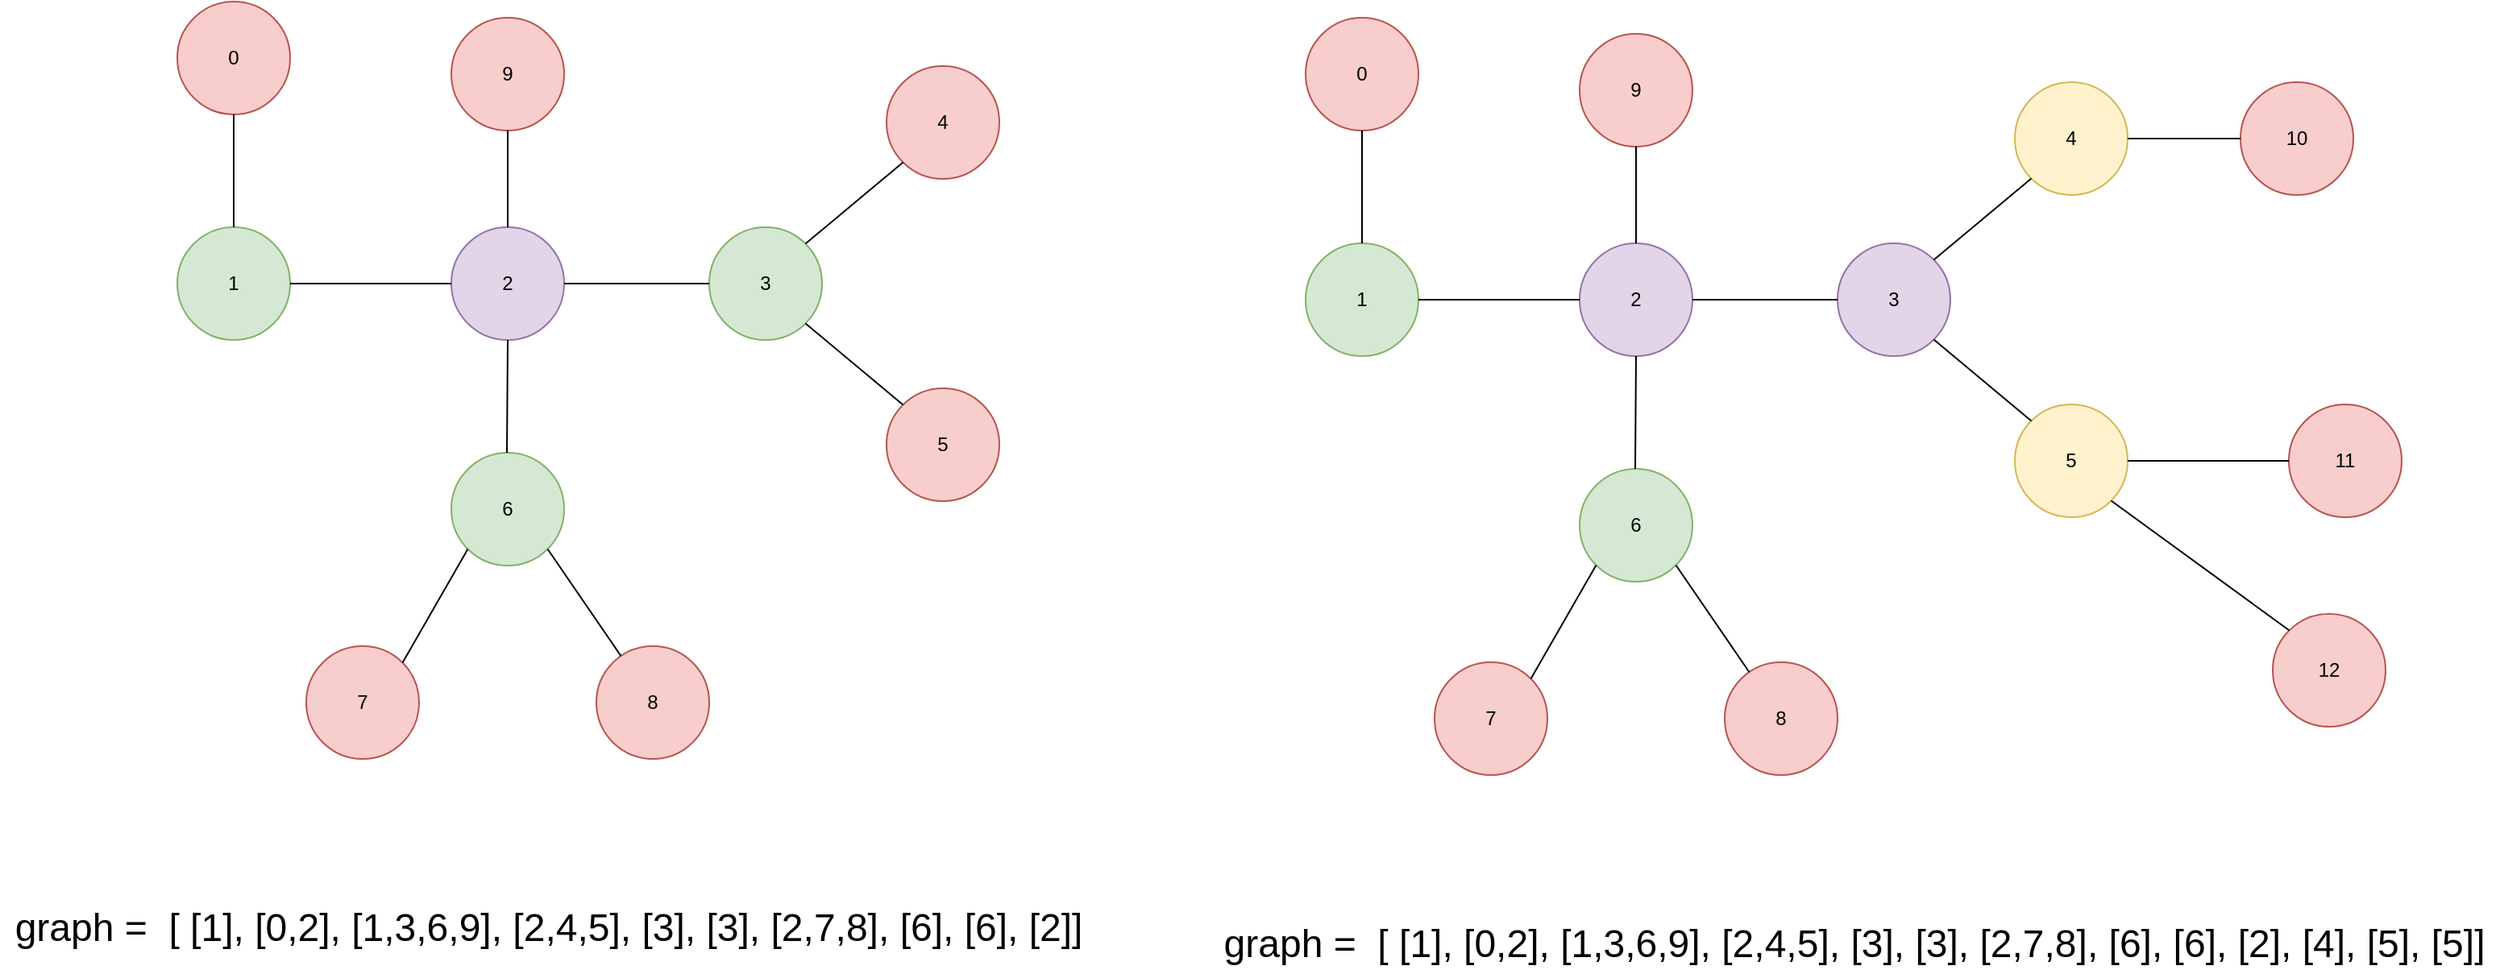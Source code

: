 <mxfile version="16.5.3" type="device"><diagram id="BgnEaZdtN3uRZCDCKjVd" name="Page-1"><mxGraphModel dx="1772" dy="1032" grid="1" gridSize="10" guides="1" tooltips="1" connect="1" arrows="1" fold="1" page="1" pageScale="1" pageWidth="1654" pageHeight="1169" math="0" shadow="0"><root><mxCell id="0"/><mxCell id="1" parent="0"/><mxCell id="mJVJDh9B6VpspwwTZyQh-1" value="0" style="ellipse;whiteSpace=wrap;html=1;fillColor=#f8cecc;strokeColor=#b85450;" vertex="1" parent="1"><mxGeometry x="160" y="120" width="70" height="70" as="geometry"/></mxCell><mxCell id="mJVJDh9B6VpspwwTZyQh-2" value="9" style="ellipse;whiteSpace=wrap;html=1;fillColor=#f8cecc;strokeColor=#b85450;" vertex="1" parent="1"><mxGeometry x="330" y="130" width="70" height="70" as="geometry"/></mxCell><mxCell id="mJVJDh9B6VpspwwTZyQh-3" value="1" style="ellipse;whiteSpace=wrap;html=1;fillColor=#d5e8d4;strokeColor=#82b366;" vertex="1" parent="1"><mxGeometry x="160" y="260" width="70" height="70" as="geometry"/></mxCell><mxCell id="mJVJDh9B6VpspwwTZyQh-4" value="2" style="ellipse;whiteSpace=wrap;html=1;fillColor=#e1d5e7;strokeColor=#9673a6;" vertex="1" parent="1"><mxGeometry x="330" y="260" width="70" height="70" as="geometry"/></mxCell><mxCell id="mJVJDh9B6VpspwwTZyQh-5" value="" style="endArrow=none;html=1;rounded=0;entryX=0.5;entryY=1;entryDx=0;entryDy=0;" edge="1" parent="1" target="mJVJDh9B6VpspwwTZyQh-1"><mxGeometry width="50" height="50" relative="1" as="geometry"><mxPoint x="195" y="260" as="sourcePoint"/><mxPoint x="480" y="240" as="targetPoint"/></mxGeometry></mxCell><mxCell id="mJVJDh9B6VpspwwTZyQh-6" value="" style="endArrow=none;html=1;rounded=0;entryX=0;entryY=0.5;entryDx=0;entryDy=0;exitX=1;exitY=0.5;exitDx=0;exitDy=0;" edge="1" parent="1" source="mJVJDh9B6VpspwwTZyQh-3" target="mJVJDh9B6VpspwwTZyQh-4"><mxGeometry width="50" height="50" relative="1" as="geometry"><mxPoint x="205" y="270" as="sourcePoint"/><mxPoint x="205" y="200" as="targetPoint"/></mxGeometry></mxCell><mxCell id="mJVJDh9B6VpspwwTZyQh-7" value="" style="endArrow=none;html=1;rounded=0;entryX=0.5;entryY=1;entryDx=0;entryDy=0;exitX=0.5;exitY=0;exitDx=0;exitDy=0;" edge="1" parent="1" source="mJVJDh9B6VpspwwTZyQh-4" target="mJVJDh9B6VpspwwTZyQh-2"><mxGeometry width="50" height="50" relative="1" as="geometry"><mxPoint x="240" y="305" as="sourcePoint"/><mxPoint x="340" y="305" as="targetPoint"/></mxGeometry></mxCell><mxCell id="mJVJDh9B6VpspwwTZyQh-8" value="6" style="ellipse;whiteSpace=wrap;html=1;fillColor=#d5e8d4;strokeColor=#82b366;" vertex="1" parent="1"><mxGeometry x="330" y="400" width="70" height="70" as="geometry"/></mxCell><mxCell id="mJVJDh9B6VpspwwTZyQh-9" value="" style="endArrow=none;html=1;rounded=0;entryX=0.5;entryY=1;entryDx=0;entryDy=0;exitX=0.5;exitY=0;exitDx=0;exitDy=0;" edge="1" parent="1" target="mJVJDh9B6VpspwwTZyQh-4"><mxGeometry width="50" height="50" relative="1" as="geometry"><mxPoint x="364.5" y="400" as="sourcePoint"/><mxPoint x="364.5" y="340" as="targetPoint"/></mxGeometry></mxCell><mxCell id="mJVJDh9B6VpspwwTZyQh-10" value="7" style="ellipse;whiteSpace=wrap;html=1;fillColor=#f8cecc;strokeColor=#b85450;" vertex="1" parent="1"><mxGeometry x="240" y="520" width="70" height="70" as="geometry"/></mxCell><mxCell id="mJVJDh9B6VpspwwTZyQh-11" value="8" style="ellipse;whiteSpace=wrap;html=1;fillColor=#f8cecc;strokeColor=#b85450;" vertex="1" parent="1"><mxGeometry x="420" y="520" width="70" height="70" as="geometry"/></mxCell><mxCell id="mJVJDh9B6VpspwwTZyQh-12" value="" style="endArrow=none;html=1;rounded=0;entryX=1;entryY=1;entryDx=0;entryDy=0;" edge="1" parent="1" source="mJVJDh9B6VpspwwTZyQh-11" target="mJVJDh9B6VpspwwTZyQh-8"><mxGeometry width="50" height="50" relative="1" as="geometry"><mxPoint x="410" y="520" as="sourcePoint"/><mxPoint x="410.5" y="450" as="targetPoint"/></mxGeometry></mxCell><mxCell id="mJVJDh9B6VpspwwTZyQh-13" value="" style="endArrow=none;html=1;rounded=0;entryX=0;entryY=1;entryDx=0;entryDy=0;exitX=1;exitY=0;exitDx=0;exitDy=0;" edge="1" parent="1" source="mJVJDh9B6VpspwwTZyQh-10" target="mJVJDh9B6VpspwwTZyQh-8"><mxGeometry width="50" height="50" relative="1" as="geometry"><mxPoint x="445.236" y="536.114" as="sourcePoint"/><mxPoint x="399.749" y="469.749" as="targetPoint"/></mxGeometry></mxCell><mxCell id="mJVJDh9B6VpspwwTZyQh-14" value="3" style="ellipse;whiteSpace=wrap;html=1;fillColor=#d5e8d4;strokeColor=#82b366;" vertex="1" parent="1"><mxGeometry x="490" y="260" width="70" height="70" as="geometry"/></mxCell><mxCell id="mJVJDh9B6VpspwwTZyQh-15" value="" style="endArrow=none;html=1;rounded=0;exitX=0;exitY=0.5;exitDx=0;exitDy=0;entryX=1;entryY=0.5;entryDx=0;entryDy=0;" edge="1" parent="1" source="mJVJDh9B6VpspwwTZyQh-14" target="mJVJDh9B6VpspwwTZyQh-4"><mxGeometry width="50" height="50" relative="1" as="geometry"><mxPoint x="445.486" y="356.364" as="sourcePoint"/><mxPoint x="430" y="310" as="targetPoint"/></mxGeometry></mxCell><mxCell id="mJVJDh9B6VpspwwTZyQh-16" value="4" style="ellipse;whiteSpace=wrap;html=1;fillColor=#f8cecc;strokeColor=#b85450;" vertex="1" parent="1"><mxGeometry x="600" y="160" width="70" height="70" as="geometry"/></mxCell><mxCell id="mJVJDh9B6VpspwwTZyQh-17" value="5" style="ellipse;whiteSpace=wrap;html=1;fillColor=#f8cecc;strokeColor=#b85450;" vertex="1" parent="1"><mxGeometry x="600" y="360" width="70" height="70" as="geometry"/></mxCell><mxCell id="mJVJDh9B6VpspwwTZyQh-18" value="" style="endArrow=none;html=1;rounded=0;exitX=0;exitY=1;exitDx=0;exitDy=0;entryX=1;entryY=0;entryDx=0;entryDy=0;" edge="1" parent="1" source="mJVJDh9B6VpspwwTZyQh-16" target="mJVJDh9B6VpspwwTZyQh-14"><mxGeometry width="50" height="50" relative="1" as="geometry"><mxPoint x="500" y="305" as="sourcePoint"/><mxPoint x="410" y="305" as="targetPoint"/></mxGeometry></mxCell><mxCell id="mJVJDh9B6VpspwwTZyQh-19" value="" style="endArrow=none;html=1;rounded=0;exitX=0;exitY=0;exitDx=0;exitDy=0;entryX=1;entryY=1;entryDx=0;entryDy=0;" edge="1" parent="1" source="mJVJDh9B6VpspwwTZyQh-17" target="mJVJDh9B6VpspwwTZyQh-14"><mxGeometry width="50" height="50" relative="1" as="geometry"><mxPoint x="640" y="320" as="sourcePoint"/><mxPoint x="550" y="320" as="targetPoint"/></mxGeometry></mxCell><mxCell id="mJVJDh9B6VpspwwTZyQh-21" value="graph =&amp;nbsp; [ [1], [0,2], [1,3,6,9], [2,4,5], [3], [3], [2,7,8], [6], [6], [2]]" style="text;html=1;align=center;verticalAlign=middle;resizable=0;points=[];autosize=1;strokeColor=none;fillColor=none;fontSize=24;" vertex="1" parent="1"><mxGeometry x="50" y="680" width="680" height="30" as="geometry"/></mxCell><mxCell id="mJVJDh9B6VpspwwTZyQh-22" value="0" style="ellipse;whiteSpace=wrap;html=1;fillColor=#f8cecc;strokeColor=#b85450;" vertex="1" parent="1"><mxGeometry x="860" y="130" width="70" height="70" as="geometry"/></mxCell><mxCell id="mJVJDh9B6VpspwwTZyQh-23" value="9" style="ellipse;whiteSpace=wrap;html=1;fillColor=#f8cecc;strokeColor=#b85450;" vertex="1" parent="1"><mxGeometry x="1030" y="140" width="70" height="70" as="geometry"/></mxCell><mxCell id="mJVJDh9B6VpspwwTZyQh-24" value="1" style="ellipse;whiteSpace=wrap;html=1;fillColor=#d5e8d4;strokeColor=#82b366;" vertex="1" parent="1"><mxGeometry x="860" y="270" width="70" height="70" as="geometry"/></mxCell><mxCell id="mJVJDh9B6VpspwwTZyQh-25" value="2" style="ellipse;whiteSpace=wrap;html=1;fillColor=#e1d5e7;strokeColor=#9673a6;" vertex="1" parent="1"><mxGeometry x="1030" y="270" width="70" height="70" as="geometry"/></mxCell><mxCell id="mJVJDh9B6VpspwwTZyQh-26" value="" style="endArrow=none;html=1;rounded=0;entryX=0.5;entryY=1;entryDx=0;entryDy=0;" edge="1" target="mJVJDh9B6VpspwwTZyQh-22" parent="1"><mxGeometry width="50" height="50" relative="1" as="geometry"><mxPoint x="895" y="270" as="sourcePoint"/><mxPoint x="1180" y="250" as="targetPoint"/></mxGeometry></mxCell><mxCell id="mJVJDh9B6VpspwwTZyQh-27" value="" style="endArrow=none;html=1;rounded=0;entryX=0;entryY=0.5;entryDx=0;entryDy=0;exitX=1;exitY=0.5;exitDx=0;exitDy=0;" edge="1" source="mJVJDh9B6VpspwwTZyQh-24" target="mJVJDh9B6VpspwwTZyQh-25" parent="1"><mxGeometry width="50" height="50" relative="1" as="geometry"><mxPoint x="905" y="280" as="sourcePoint"/><mxPoint x="905" y="210" as="targetPoint"/></mxGeometry></mxCell><mxCell id="mJVJDh9B6VpspwwTZyQh-28" value="" style="endArrow=none;html=1;rounded=0;entryX=0.5;entryY=1;entryDx=0;entryDy=0;exitX=0.5;exitY=0;exitDx=0;exitDy=0;" edge="1" source="mJVJDh9B6VpspwwTZyQh-25" target="mJVJDh9B6VpspwwTZyQh-23" parent="1"><mxGeometry width="50" height="50" relative="1" as="geometry"><mxPoint x="940" y="315" as="sourcePoint"/><mxPoint x="1040" y="315" as="targetPoint"/></mxGeometry></mxCell><mxCell id="mJVJDh9B6VpspwwTZyQh-29" value="6" style="ellipse;whiteSpace=wrap;html=1;fillColor=#d5e8d4;strokeColor=#82b366;" vertex="1" parent="1"><mxGeometry x="1030" y="410" width="70" height="70" as="geometry"/></mxCell><mxCell id="mJVJDh9B6VpspwwTZyQh-30" value="" style="endArrow=none;html=1;rounded=0;entryX=0.5;entryY=1;entryDx=0;entryDy=0;exitX=0.5;exitY=0;exitDx=0;exitDy=0;" edge="1" target="mJVJDh9B6VpspwwTZyQh-25" parent="1"><mxGeometry width="50" height="50" relative="1" as="geometry"><mxPoint x="1064.5" y="410" as="sourcePoint"/><mxPoint x="1064.5" y="350" as="targetPoint"/></mxGeometry></mxCell><mxCell id="mJVJDh9B6VpspwwTZyQh-31" value="7" style="ellipse;whiteSpace=wrap;html=1;fillColor=#f8cecc;strokeColor=#b85450;" vertex="1" parent="1"><mxGeometry x="940" y="530" width="70" height="70" as="geometry"/></mxCell><mxCell id="mJVJDh9B6VpspwwTZyQh-32" value="8" style="ellipse;whiteSpace=wrap;html=1;fillColor=#f8cecc;strokeColor=#b85450;" vertex="1" parent="1"><mxGeometry x="1120" y="530" width="70" height="70" as="geometry"/></mxCell><mxCell id="mJVJDh9B6VpspwwTZyQh-33" value="" style="endArrow=none;html=1;rounded=0;entryX=1;entryY=1;entryDx=0;entryDy=0;" edge="1" source="mJVJDh9B6VpspwwTZyQh-32" target="mJVJDh9B6VpspwwTZyQh-29" parent="1"><mxGeometry width="50" height="50" relative="1" as="geometry"><mxPoint x="1110" y="530" as="sourcePoint"/><mxPoint x="1110.5" y="460" as="targetPoint"/></mxGeometry></mxCell><mxCell id="mJVJDh9B6VpspwwTZyQh-34" value="" style="endArrow=none;html=1;rounded=0;entryX=0;entryY=1;entryDx=0;entryDy=0;exitX=1;exitY=0;exitDx=0;exitDy=0;" edge="1" source="mJVJDh9B6VpspwwTZyQh-31" target="mJVJDh9B6VpspwwTZyQh-29" parent="1"><mxGeometry width="50" height="50" relative="1" as="geometry"><mxPoint x="1145.236" y="546.114" as="sourcePoint"/><mxPoint x="1099.749" y="479.749" as="targetPoint"/></mxGeometry></mxCell><mxCell id="mJVJDh9B6VpspwwTZyQh-35" value="3" style="ellipse;whiteSpace=wrap;html=1;fillColor=#e1d5e7;strokeColor=#9673a6;" vertex="1" parent="1"><mxGeometry x="1190" y="270" width="70" height="70" as="geometry"/></mxCell><mxCell id="mJVJDh9B6VpspwwTZyQh-36" value="" style="endArrow=none;html=1;rounded=0;exitX=0;exitY=0.5;exitDx=0;exitDy=0;entryX=1;entryY=0.5;entryDx=0;entryDy=0;" edge="1" source="mJVJDh9B6VpspwwTZyQh-35" target="mJVJDh9B6VpspwwTZyQh-25" parent="1"><mxGeometry width="50" height="50" relative="1" as="geometry"><mxPoint x="1145.486" y="366.364" as="sourcePoint"/><mxPoint x="1130" y="320" as="targetPoint"/></mxGeometry></mxCell><mxCell id="mJVJDh9B6VpspwwTZyQh-37" value="4" style="ellipse;whiteSpace=wrap;html=1;fillColor=#fff2cc;strokeColor=#d6b656;" vertex="1" parent="1"><mxGeometry x="1300" y="170" width="70" height="70" as="geometry"/></mxCell><mxCell id="mJVJDh9B6VpspwwTZyQh-38" value="5" style="ellipse;whiteSpace=wrap;html=1;fillColor=#fff2cc;strokeColor=#d6b656;" vertex="1" parent="1"><mxGeometry x="1300" y="370" width="70" height="70" as="geometry"/></mxCell><mxCell id="mJVJDh9B6VpspwwTZyQh-39" value="" style="endArrow=none;html=1;rounded=0;exitX=0;exitY=1;exitDx=0;exitDy=0;entryX=1;entryY=0;entryDx=0;entryDy=0;" edge="1" source="mJVJDh9B6VpspwwTZyQh-37" target="mJVJDh9B6VpspwwTZyQh-35" parent="1"><mxGeometry width="50" height="50" relative="1" as="geometry"><mxPoint x="1200" y="315" as="sourcePoint"/><mxPoint x="1110" y="315" as="targetPoint"/></mxGeometry></mxCell><mxCell id="mJVJDh9B6VpspwwTZyQh-40" value="" style="endArrow=none;html=1;rounded=0;exitX=0;exitY=0;exitDx=0;exitDy=0;entryX=1;entryY=1;entryDx=0;entryDy=0;" edge="1" source="mJVJDh9B6VpspwwTZyQh-38" target="mJVJDh9B6VpspwwTZyQh-35" parent="1"><mxGeometry width="50" height="50" relative="1" as="geometry"><mxPoint x="1340" y="330" as="sourcePoint"/><mxPoint x="1250" y="330" as="targetPoint"/></mxGeometry></mxCell><mxCell id="mJVJDh9B6VpspwwTZyQh-41" value="10" style="ellipse;whiteSpace=wrap;html=1;fillColor=#f8cecc;strokeColor=#b85450;" vertex="1" parent="1"><mxGeometry x="1440" y="170" width="70" height="70" as="geometry"/></mxCell><mxCell id="mJVJDh9B6VpspwwTZyQh-42" value="11" style="ellipse;whiteSpace=wrap;html=1;fillColor=#f8cecc;strokeColor=#b85450;" vertex="1" parent="1"><mxGeometry x="1470" y="370" width="70" height="70" as="geometry"/></mxCell><mxCell id="mJVJDh9B6VpspwwTZyQh-43" value="12" style="ellipse;whiteSpace=wrap;html=1;fillColor=#f8cecc;strokeColor=#b85450;" vertex="1" parent="1"><mxGeometry x="1460" y="500" width="70" height="70" as="geometry"/></mxCell><mxCell id="mJVJDh9B6VpspwwTZyQh-44" value="" style="endArrow=none;html=1;rounded=0;exitX=0;exitY=0.5;exitDx=0;exitDy=0;entryX=1;entryY=0.5;entryDx=0;entryDy=0;" edge="1" parent="1" source="mJVJDh9B6VpspwwTZyQh-41" target="mJVJDh9B6VpspwwTZyQh-37"><mxGeometry width="50" height="50" relative="1" as="geometry"><mxPoint x="1460.501" y="109.499" as="sourcePoint"/><mxPoint x="1399.999" y="160.001" as="targetPoint"/></mxGeometry></mxCell><mxCell id="mJVJDh9B6VpspwwTZyQh-45" value="" style="endArrow=none;html=1;rounded=0;entryX=1;entryY=0.5;entryDx=0;entryDy=0;exitX=0;exitY=0.5;exitDx=0;exitDy=0;" edge="1" parent="1" source="mJVJDh9B6VpspwwTZyQh-42" target="mJVJDh9B6VpspwwTZyQh-38"><mxGeometry width="50" height="50" relative="1" as="geometry"><mxPoint x="1480" y="400" as="sourcePoint"/><mxPoint x="1430.0" y="410" as="targetPoint"/></mxGeometry></mxCell><mxCell id="mJVJDh9B6VpspwwTZyQh-46" value="" style="endArrow=none;html=1;rounded=0;entryX=1;entryY=1;entryDx=0;entryDy=0;exitX=0;exitY=0;exitDx=0;exitDy=0;" edge="1" parent="1" source="mJVJDh9B6VpspwwTZyQh-43" target="mJVJDh9B6VpspwwTZyQh-38"><mxGeometry width="50" height="50" relative="1" as="geometry"><mxPoint x="1480" y="415" as="sourcePoint"/><mxPoint x="1380.0" y="415" as="targetPoint"/></mxGeometry></mxCell><mxCell id="mJVJDh9B6VpspwwTZyQh-47" value="graph =&amp;nbsp; [ [1], [0,2], [1,3,6,9], [2,4,5], [3], [3], [2,7,8], [6], [6], [2], [4], [5], [5]]" style="text;html=1;align=center;verticalAlign=middle;resizable=0;points=[];autosize=1;strokeColor=none;fillColor=none;fontSize=24;" vertex="1" parent="1"><mxGeometry x="800" y="690" width="800" height="30" as="geometry"/></mxCell></root></mxGraphModel></diagram></mxfile>